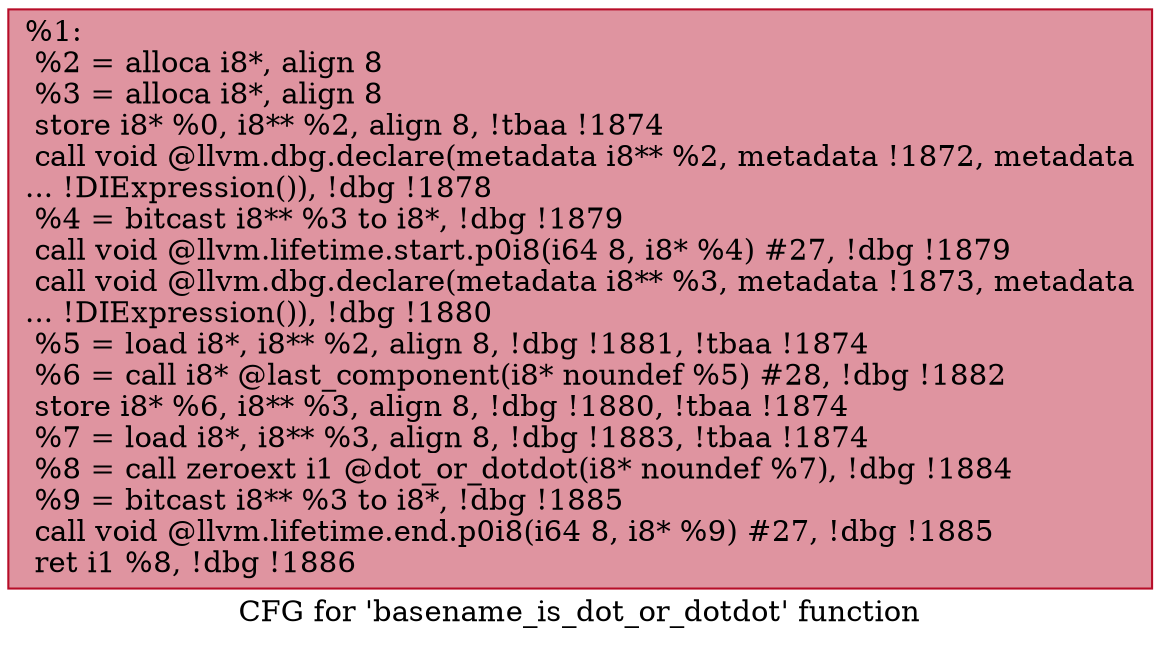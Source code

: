 digraph "CFG for 'basename_is_dot_or_dotdot' function" {
	label="CFG for 'basename_is_dot_or_dotdot' function";

	Node0x20c9890 [shape=record,color="#b70d28ff", style=filled, fillcolor="#b70d2870",label="{%1:\l  %2 = alloca i8*, align 8\l  %3 = alloca i8*, align 8\l  store i8* %0, i8** %2, align 8, !tbaa !1874\l  call void @llvm.dbg.declare(metadata i8** %2, metadata !1872, metadata\l... !DIExpression()), !dbg !1878\l  %4 = bitcast i8** %3 to i8*, !dbg !1879\l  call void @llvm.lifetime.start.p0i8(i64 8, i8* %4) #27, !dbg !1879\l  call void @llvm.dbg.declare(metadata i8** %3, metadata !1873, metadata\l... !DIExpression()), !dbg !1880\l  %5 = load i8*, i8** %2, align 8, !dbg !1881, !tbaa !1874\l  %6 = call i8* @last_component(i8* noundef %5) #28, !dbg !1882\l  store i8* %6, i8** %3, align 8, !dbg !1880, !tbaa !1874\l  %7 = load i8*, i8** %3, align 8, !dbg !1883, !tbaa !1874\l  %8 = call zeroext i1 @dot_or_dotdot(i8* noundef %7), !dbg !1884\l  %9 = bitcast i8** %3 to i8*, !dbg !1885\l  call void @llvm.lifetime.end.p0i8(i64 8, i8* %9) #27, !dbg !1885\l  ret i1 %8, !dbg !1886\l}"];
}
